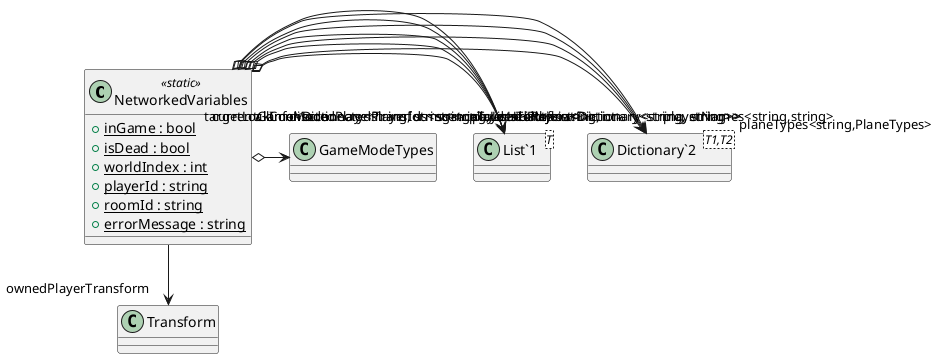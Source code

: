 @startuml
class NetworkedVariables <<static>> {
    + {static} inGame : bool
    + {static} isDead : bool
    + {static} worldIndex : int
    + {static} playerId : string
    + {static} roomId : string
    + {static} errorMessage : string
}
class "Dictionary`2"<T1,T2> {
}
class "List`1"<T> {
}
NetworkedVariables --> "ownedPlayerTransform" Transform
NetworkedVariables o-> "allConnectedPlayerTransforms<string,List<List<float>>>" "Dictionary`2"
NetworkedVariables o-> "playerNames<string,string>" "Dictionary`2"
NetworkedVariables o-> "planeTypes<string,PlaneTypes>" "Dictionary`2"
NetworkedVariables o-> "playerHealths<string,int>" "Dictionary`2"
NetworkedVariables o-> "scenceToLoad<int>" "List`1"
NetworkedVariables o-> "disconnectedPlayerIds<string>" "List`1"
NetworkedVariables o-> "targetLockInfo<Dictionary<string, string>>" "List`1"
NetworkedVariables o-> "deadPlayers<Dictionary<string, string>>" "List`1"
NetworkedVariables o-> "playersToRejoin<Dictionary<string, string>>" "List`1"
NetworkedVariables o-> "currentGameMode" GameModeTypes
@enduml
